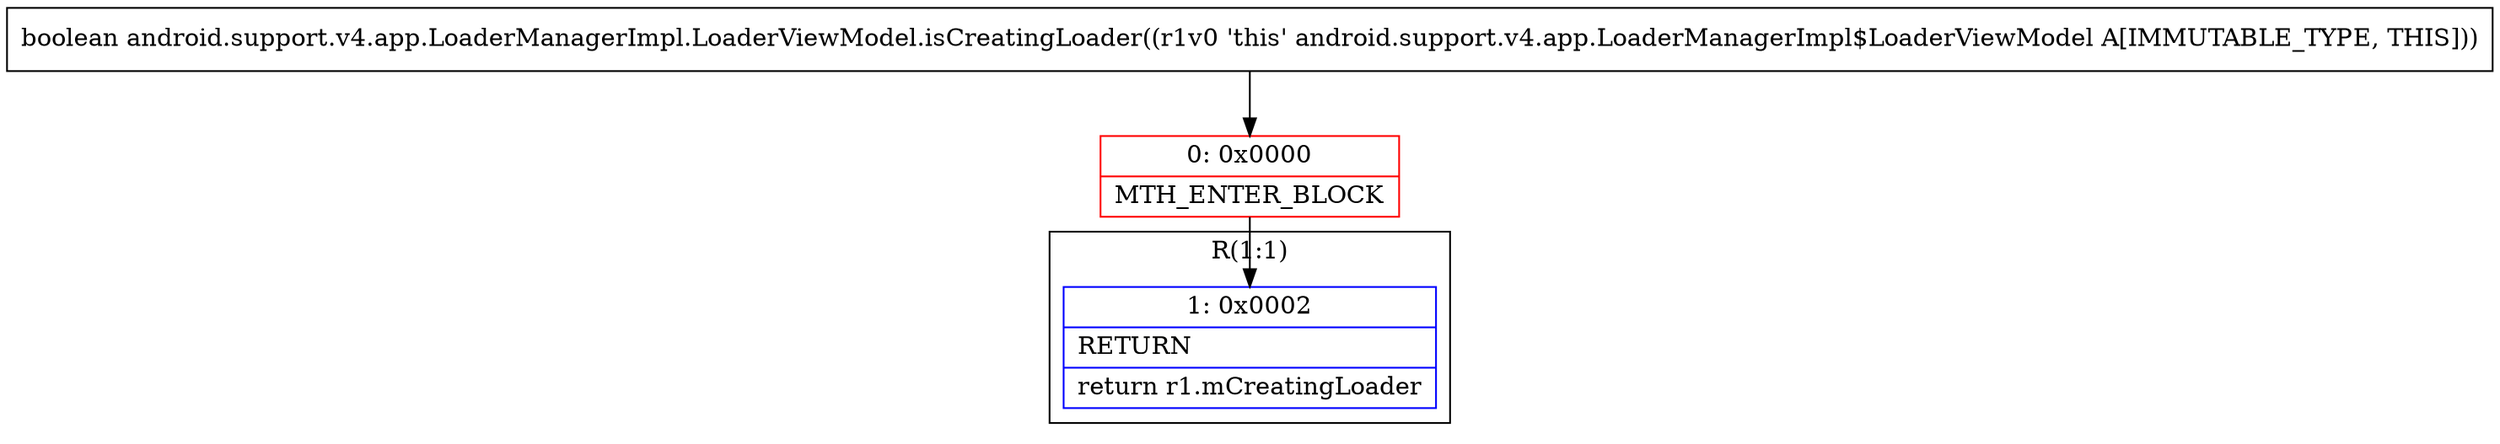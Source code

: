 digraph "CFG forandroid.support.v4.app.LoaderManagerImpl.LoaderViewModel.isCreatingLoader()Z" {
subgraph cluster_Region_1425486198 {
label = "R(1:1)";
node [shape=record,color=blue];
Node_1 [shape=record,label="{1\:\ 0x0002|RETURN\l|return r1.mCreatingLoader\l}"];
}
Node_0 [shape=record,color=red,label="{0\:\ 0x0000|MTH_ENTER_BLOCK\l}"];
MethodNode[shape=record,label="{boolean android.support.v4.app.LoaderManagerImpl.LoaderViewModel.isCreatingLoader((r1v0 'this' android.support.v4.app.LoaderManagerImpl$LoaderViewModel A[IMMUTABLE_TYPE, THIS])) }"];
MethodNode -> Node_0;
Node_0 -> Node_1;
}

